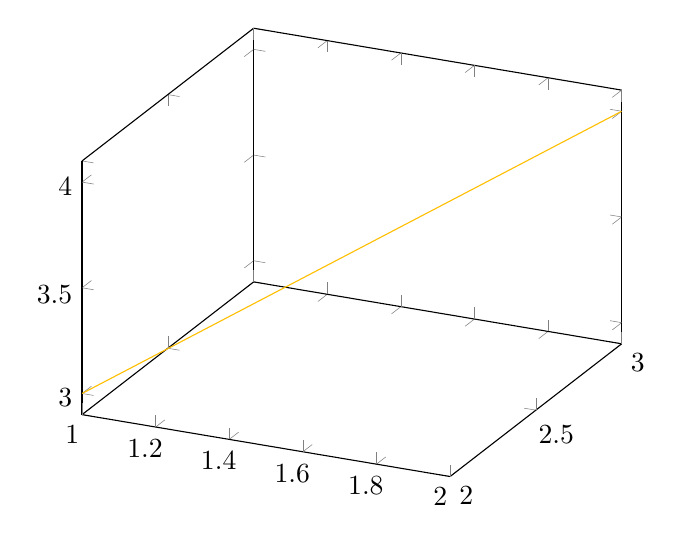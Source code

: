  \begin{tikzpicture}
\begin{axis}[]
\addplot3[surf] 
table [] {
	1 2 3
	2 3 4
	2 3 4
};
\end{axis}
\end{tikzpicture}
